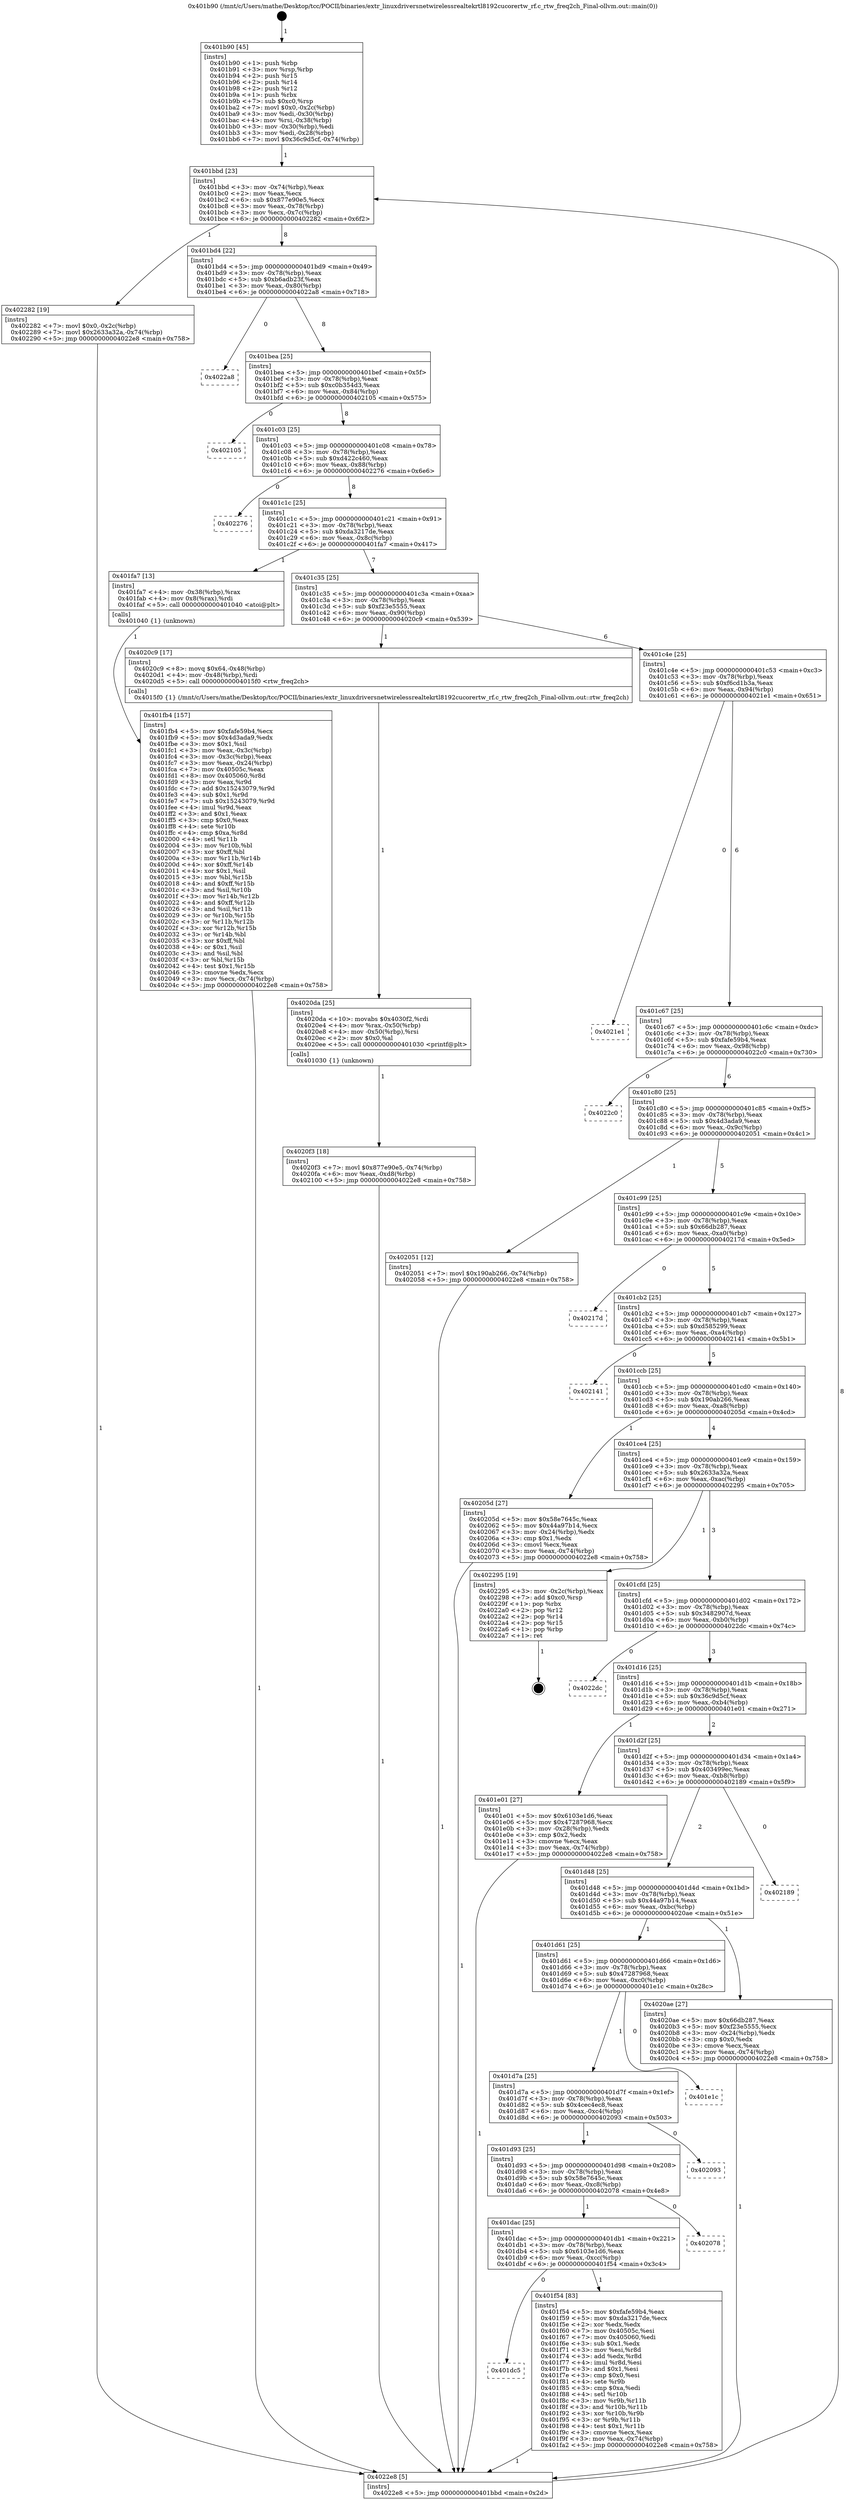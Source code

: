 digraph "0x401b90" {
  label = "0x401b90 (/mnt/c/Users/mathe/Desktop/tcc/POCII/binaries/extr_linuxdriversnetwirelessrealtekrtl8192cucorertw_rf.c_rtw_freq2ch_Final-ollvm.out::main(0))"
  labelloc = "t"
  node[shape=record]

  Entry [label="",width=0.3,height=0.3,shape=circle,fillcolor=black,style=filled]
  "0x401bbd" [label="{
     0x401bbd [23]\l
     | [instrs]\l
     &nbsp;&nbsp;0x401bbd \<+3\>: mov -0x74(%rbp),%eax\l
     &nbsp;&nbsp;0x401bc0 \<+2\>: mov %eax,%ecx\l
     &nbsp;&nbsp;0x401bc2 \<+6\>: sub $0x877e90e5,%ecx\l
     &nbsp;&nbsp;0x401bc8 \<+3\>: mov %eax,-0x78(%rbp)\l
     &nbsp;&nbsp;0x401bcb \<+3\>: mov %ecx,-0x7c(%rbp)\l
     &nbsp;&nbsp;0x401bce \<+6\>: je 0000000000402282 \<main+0x6f2\>\l
  }"]
  "0x402282" [label="{
     0x402282 [19]\l
     | [instrs]\l
     &nbsp;&nbsp;0x402282 \<+7\>: movl $0x0,-0x2c(%rbp)\l
     &nbsp;&nbsp;0x402289 \<+7\>: movl $0x2633a32a,-0x74(%rbp)\l
     &nbsp;&nbsp;0x402290 \<+5\>: jmp 00000000004022e8 \<main+0x758\>\l
  }"]
  "0x401bd4" [label="{
     0x401bd4 [22]\l
     | [instrs]\l
     &nbsp;&nbsp;0x401bd4 \<+5\>: jmp 0000000000401bd9 \<main+0x49\>\l
     &nbsp;&nbsp;0x401bd9 \<+3\>: mov -0x78(%rbp),%eax\l
     &nbsp;&nbsp;0x401bdc \<+5\>: sub $0xb6adb23f,%eax\l
     &nbsp;&nbsp;0x401be1 \<+3\>: mov %eax,-0x80(%rbp)\l
     &nbsp;&nbsp;0x401be4 \<+6\>: je 00000000004022a8 \<main+0x718\>\l
  }"]
  Exit [label="",width=0.3,height=0.3,shape=circle,fillcolor=black,style=filled,peripheries=2]
  "0x4022a8" [label="{
     0x4022a8\l
  }", style=dashed]
  "0x401bea" [label="{
     0x401bea [25]\l
     | [instrs]\l
     &nbsp;&nbsp;0x401bea \<+5\>: jmp 0000000000401bef \<main+0x5f\>\l
     &nbsp;&nbsp;0x401bef \<+3\>: mov -0x78(%rbp),%eax\l
     &nbsp;&nbsp;0x401bf2 \<+5\>: sub $0xc0b354d3,%eax\l
     &nbsp;&nbsp;0x401bf7 \<+6\>: mov %eax,-0x84(%rbp)\l
     &nbsp;&nbsp;0x401bfd \<+6\>: je 0000000000402105 \<main+0x575\>\l
  }"]
  "0x4020f3" [label="{
     0x4020f3 [18]\l
     | [instrs]\l
     &nbsp;&nbsp;0x4020f3 \<+7\>: movl $0x877e90e5,-0x74(%rbp)\l
     &nbsp;&nbsp;0x4020fa \<+6\>: mov %eax,-0xd8(%rbp)\l
     &nbsp;&nbsp;0x402100 \<+5\>: jmp 00000000004022e8 \<main+0x758\>\l
  }"]
  "0x402105" [label="{
     0x402105\l
  }", style=dashed]
  "0x401c03" [label="{
     0x401c03 [25]\l
     | [instrs]\l
     &nbsp;&nbsp;0x401c03 \<+5\>: jmp 0000000000401c08 \<main+0x78\>\l
     &nbsp;&nbsp;0x401c08 \<+3\>: mov -0x78(%rbp),%eax\l
     &nbsp;&nbsp;0x401c0b \<+5\>: sub $0xd422c460,%eax\l
     &nbsp;&nbsp;0x401c10 \<+6\>: mov %eax,-0x88(%rbp)\l
     &nbsp;&nbsp;0x401c16 \<+6\>: je 0000000000402276 \<main+0x6e6\>\l
  }"]
  "0x4020da" [label="{
     0x4020da [25]\l
     | [instrs]\l
     &nbsp;&nbsp;0x4020da \<+10\>: movabs $0x4030f2,%rdi\l
     &nbsp;&nbsp;0x4020e4 \<+4\>: mov %rax,-0x50(%rbp)\l
     &nbsp;&nbsp;0x4020e8 \<+4\>: mov -0x50(%rbp),%rsi\l
     &nbsp;&nbsp;0x4020ec \<+2\>: mov $0x0,%al\l
     &nbsp;&nbsp;0x4020ee \<+5\>: call 0000000000401030 \<printf@plt\>\l
     | [calls]\l
     &nbsp;&nbsp;0x401030 \{1\} (unknown)\l
  }"]
  "0x402276" [label="{
     0x402276\l
  }", style=dashed]
  "0x401c1c" [label="{
     0x401c1c [25]\l
     | [instrs]\l
     &nbsp;&nbsp;0x401c1c \<+5\>: jmp 0000000000401c21 \<main+0x91\>\l
     &nbsp;&nbsp;0x401c21 \<+3\>: mov -0x78(%rbp),%eax\l
     &nbsp;&nbsp;0x401c24 \<+5\>: sub $0xda3217de,%eax\l
     &nbsp;&nbsp;0x401c29 \<+6\>: mov %eax,-0x8c(%rbp)\l
     &nbsp;&nbsp;0x401c2f \<+6\>: je 0000000000401fa7 \<main+0x417\>\l
  }"]
  "0x401fb4" [label="{
     0x401fb4 [157]\l
     | [instrs]\l
     &nbsp;&nbsp;0x401fb4 \<+5\>: mov $0xfafe59b4,%ecx\l
     &nbsp;&nbsp;0x401fb9 \<+5\>: mov $0x4d3ada9,%edx\l
     &nbsp;&nbsp;0x401fbe \<+3\>: mov $0x1,%sil\l
     &nbsp;&nbsp;0x401fc1 \<+3\>: mov %eax,-0x3c(%rbp)\l
     &nbsp;&nbsp;0x401fc4 \<+3\>: mov -0x3c(%rbp),%eax\l
     &nbsp;&nbsp;0x401fc7 \<+3\>: mov %eax,-0x24(%rbp)\l
     &nbsp;&nbsp;0x401fca \<+7\>: mov 0x40505c,%eax\l
     &nbsp;&nbsp;0x401fd1 \<+8\>: mov 0x405060,%r8d\l
     &nbsp;&nbsp;0x401fd9 \<+3\>: mov %eax,%r9d\l
     &nbsp;&nbsp;0x401fdc \<+7\>: add $0x15243079,%r9d\l
     &nbsp;&nbsp;0x401fe3 \<+4\>: sub $0x1,%r9d\l
     &nbsp;&nbsp;0x401fe7 \<+7\>: sub $0x15243079,%r9d\l
     &nbsp;&nbsp;0x401fee \<+4\>: imul %r9d,%eax\l
     &nbsp;&nbsp;0x401ff2 \<+3\>: and $0x1,%eax\l
     &nbsp;&nbsp;0x401ff5 \<+3\>: cmp $0x0,%eax\l
     &nbsp;&nbsp;0x401ff8 \<+4\>: sete %r10b\l
     &nbsp;&nbsp;0x401ffc \<+4\>: cmp $0xa,%r8d\l
     &nbsp;&nbsp;0x402000 \<+4\>: setl %r11b\l
     &nbsp;&nbsp;0x402004 \<+3\>: mov %r10b,%bl\l
     &nbsp;&nbsp;0x402007 \<+3\>: xor $0xff,%bl\l
     &nbsp;&nbsp;0x40200a \<+3\>: mov %r11b,%r14b\l
     &nbsp;&nbsp;0x40200d \<+4\>: xor $0xff,%r14b\l
     &nbsp;&nbsp;0x402011 \<+4\>: xor $0x1,%sil\l
     &nbsp;&nbsp;0x402015 \<+3\>: mov %bl,%r15b\l
     &nbsp;&nbsp;0x402018 \<+4\>: and $0xff,%r15b\l
     &nbsp;&nbsp;0x40201c \<+3\>: and %sil,%r10b\l
     &nbsp;&nbsp;0x40201f \<+3\>: mov %r14b,%r12b\l
     &nbsp;&nbsp;0x402022 \<+4\>: and $0xff,%r12b\l
     &nbsp;&nbsp;0x402026 \<+3\>: and %sil,%r11b\l
     &nbsp;&nbsp;0x402029 \<+3\>: or %r10b,%r15b\l
     &nbsp;&nbsp;0x40202c \<+3\>: or %r11b,%r12b\l
     &nbsp;&nbsp;0x40202f \<+3\>: xor %r12b,%r15b\l
     &nbsp;&nbsp;0x402032 \<+3\>: or %r14b,%bl\l
     &nbsp;&nbsp;0x402035 \<+3\>: xor $0xff,%bl\l
     &nbsp;&nbsp;0x402038 \<+4\>: or $0x1,%sil\l
     &nbsp;&nbsp;0x40203c \<+3\>: and %sil,%bl\l
     &nbsp;&nbsp;0x40203f \<+3\>: or %bl,%r15b\l
     &nbsp;&nbsp;0x402042 \<+4\>: test $0x1,%r15b\l
     &nbsp;&nbsp;0x402046 \<+3\>: cmovne %edx,%ecx\l
     &nbsp;&nbsp;0x402049 \<+3\>: mov %ecx,-0x74(%rbp)\l
     &nbsp;&nbsp;0x40204c \<+5\>: jmp 00000000004022e8 \<main+0x758\>\l
  }"]
  "0x401fa7" [label="{
     0x401fa7 [13]\l
     | [instrs]\l
     &nbsp;&nbsp;0x401fa7 \<+4\>: mov -0x38(%rbp),%rax\l
     &nbsp;&nbsp;0x401fab \<+4\>: mov 0x8(%rax),%rdi\l
     &nbsp;&nbsp;0x401faf \<+5\>: call 0000000000401040 \<atoi@plt\>\l
     | [calls]\l
     &nbsp;&nbsp;0x401040 \{1\} (unknown)\l
  }"]
  "0x401c35" [label="{
     0x401c35 [25]\l
     | [instrs]\l
     &nbsp;&nbsp;0x401c35 \<+5\>: jmp 0000000000401c3a \<main+0xaa\>\l
     &nbsp;&nbsp;0x401c3a \<+3\>: mov -0x78(%rbp),%eax\l
     &nbsp;&nbsp;0x401c3d \<+5\>: sub $0xf23e5555,%eax\l
     &nbsp;&nbsp;0x401c42 \<+6\>: mov %eax,-0x90(%rbp)\l
     &nbsp;&nbsp;0x401c48 \<+6\>: je 00000000004020c9 \<main+0x539\>\l
  }"]
  "0x401dc5" [label="{
     0x401dc5\l
  }", style=dashed]
  "0x4020c9" [label="{
     0x4020c9 [17]\l
     | [instrs]\l
     &nbsp;&nbsp;0x4020c9 \<+8\>: movq $0x64,-0x48(%rbp)\l
     &nbsp;&nbsp;0x4020d1 \<+4\>: mov -0x48(%rbp),%rdi\l
     &nbsp;&nbsp;0x4020d5 \<+5\>: call 00000000004015f0 \<rtw_freq2ch\>\l
     | [calls]\l
     &nbsp;&nbsp;0x4015f0 \{1\} (/mnt/c/Users/mathe/Desktop/tcc/POCII/binaries/extr_linuxdriversnetwirelessrealtekrtl8192cucorertw_rf.c_rtw_freq2ch_Final-ollvm.out::rtw_freq2ch)\l
  }"]
  "0x401c4e" [label="{
     0x401c4e [25]\l
     | [instrs]\l
     &nbsp;&nbsp;0x401c4e \<+5\>: jmp 0000000000401c53 \<main+0xc3\>\l
     &nbsp;&nbsp;0x401c53 \<+3\>: mov -0x78(%rbp),%eax\l
     &nbsp;&nbsp;0x401c56 \<+5\>: sub $0xf6cd1b3a,%eax\l
     &nbsp;&nbsp;0x401c5b \<+6\>: mov %eax,-0x94(%rbp)\l
     &nbsp;&nbsp;0x401c61 \<+6\>: je 00000000004021e1 \<main+0x651\>\l
  }"]
  "0x401f54" [label="{
     0x401f54 [83]\l
     | [instrs]\l
     &nbsp;&nbsp;0x401f54 \<+5\>: mov $0xfafe59b4,%eax\l
     &nbsp;&nbsp;0x401f59 \<+5\>: mov $0xda3217de,%ecx\l
     &nbsp;&nbsp;0x401f5e \<+2\>: xor %edx,%edx\l
     &nbsp;&nbsp;0x401f60 \<+7\>: mov 0x40505c,%esi\l
     &nbsp;&nbsp;0x401f67 \<+7\>: mov 0x405060,%edi\l
     &nbsp;&nbsp;0x401f6e \<+3\>: sub $0x1,%edx\l
     &nbsp;&nbsp;0x401f71 \<+3\>: mov %esi,%r8d\l
     &nbsp;&nbsp;0x401f74 \<+3\>: add %edx,%r8d\l
     &nbsp;&nbsp;0x401f77 \<+4\>: imul %r8d,%esi\l
     &nbsp;&nbsp;0x401f7b \<+3\>: and $0x1,%esi\l
     &nbsp;&nbsp;0x401f7e \<+3\>: cmp $0x0,%esi\l
     &nbsp;&nbsp;0x401f81 \<+4\>: sete %r9b\l
     &nbsp;&nbsp;0x401f85 \<+3\>: cmp $0xa,%edi\l
     &nbsp;&nbsp;0x401f88 \<+4\>: setl %r10b\l
     &nbsp;&nbsp;0x401f8c \<+3\>: mov %r9b,%r11b\l
     &nbsp;&nbsp;0x401f8f \<+3\>: and %r10b,%r11b\l
     &nbsp;&nbsp;0x401f92 \<+3\>: xor %r10b,%r9b\l
     &nbsp;&nbsp;0x401f95 \<+3\>: or %r9b,%r11b\l
     &nbsp;&nbsp;0x401f98 \<+4\>: test $0x1,%r11b\l
     &nbsp;&nbsp;0x401f9c \<+3\>: cmovne %ecx,%eax\l
     &nbsp;&nbsp;0x401f9f \<+3\>: mov %eax,-0x74(%rbp)\l
     &nbsp;&nbsp;0x401fa2 \<+5\>: jmp 00000000004022e8 \<main+0x758\>\l
  }"]
  "0x4021e1" [label="{
     0x4021e1\l
  }", style=dashed]
  "0x401c67" [label="{
     0x401c67 [25]\l
     | [instrs]\l
     &nbsp;&nbsp;0x401c67 \<+5\>: jmp 0000000000401c6c \<main+0xdc\>\l
     &nbsp;&nbsp;0x401c6c \<+3\>: mov -0x78(%rbp),%eax\l
     &nbsp;&nbsp;0x401c6f \<+5\>: sub $0xfafe59b4,%eax\l
     &nbsp;&nbsp;0x401c74 \<+6\>: mov %eax,-0x98(%rbp)\l
     &nbsp;&nbsp;0x401c7a \<+6\>: je 00000000004022c0 \<main+0x730\>\l
  }"]
  "0x401dac" [label="{
     0x401dac [25]\l
     | [instrs]\l
     &nbsp;&nbsp;0x401dac \<+5\>: jmp 0000000000401db1 \<main+0x221\>\l
     &nbsp;&nbsp;0x401db1 \<+3\>: mov -0x78(%rbp),%eax\l
     &nbsp;&nbsp;0x401db4 \<+5\>: sub $0x6103e1d6,%eax\l
     &nbsp;&nbsp;0x401db9 \<+6\>: mov %eax,-0xcc(%rbp)\l
     &nbsp;&nbsp;0x401dbf \<+6\>: je 0000000000401f54 \<main+0x3c4\>\l
  }"]
  "0x4022c0" [label="{
     0x4022c0\l
  }", style=dashed]
  "0x401c80" [label="{
     0x401c80 [25]\l
     | [instrs]\l
     &nbsp;&nbsp;0x401c80 \<+5\>: jmp 0000000000401c85 \<main+0xf5\>\l
     &nbsp;&nbsp;0x401c85 \<+3\>: mov -0x78(%rbp),%eax\l
     &nbsp;&nbsp;0x401c88 \<+5\>: sub $0x4d3ada9,%eax\l
     &nbsp;&nbsp;0x401c8d \<+6\>: mov %eax,-0x9c(%rbp)\l
     &nbsp;&nbsp;0x401c93 \<+6\>: je 0000000000402051 \<main+0x4c1\>\l
  }"]
  "0x402078" [label="{
     0x402078\l
  }", style=dashed]
  "0x402051" [label="{
     0x402051 [12]\l
     | [instrs]\l
     &nbsp;&nbsp;0x402051 \<+7\>: movl $0x190ab266,-0x74(%rbp)\l
     &nbsp;&nbsp;0x402058 \<+5\>: jmp 00000000004022e8 \<main+0x758\>\l
  }"]
  "0x401c99" [label="{
     0x401c99 [25]\l
     | [instrs]\l
     &nbsp;&nbsp;0x401c99 \<+5\>: jmp 0000000000401c9e \<main+0x10e\>\l
     &nbsp;&nbsp;0x401c9e \<+3\>: mov -0x78(%rbp),%eax\l
     &nbsp;&nbsp;0x401ca1 \<+5\>: sub $0x66db287,%eax\l
     &nbsp;&nbsp;0x401ca6 \<+6\>: mov %eax,-0xa0(%rbp)\l
     &nbsp;&nbsp;0x401cac \<+6\>: je 000000000040217d \<main+0x5ed\>\l
  }"]
  "0x401d93" [label="{
     0x401d93 [25]\l
     | [instrs]\l
     &nbsp;&nbsp;0x401d93 \<+5\>: jmp 0000000000401d98 \<main+0x208\>\l
     &nbsp;&nbsp;0x401d98 \<+3\>: mov -0x78(%rbp),%eax\l
     &nbsp;&nbsp;0x401d9b \<+5\>: sub $0x58e7645c,%eax\l
     &nbsp;&nbsp;0x401da0 \<+6\>: mov %eax,-0xc8(%rbp)\l
     &nbsp;&nbsp;0x401da6 \<+6\>: je 0000000000402078 \<main+0x4e8\>\l
  }"]
  "0x40217d" [label="{
     0x40217d\l
  }", style=dashed]
  "0x401cb2" [label="{
     0x401cb2 [25]\l
     | [instrs]\l
     &nbsp;&nbsp;0x401cb2 \<+5\>: jmp 0000000000401cb7 \<main+0x127\>\l
     &nbsp;&nbsp;0x401cb7 \<+3\>: mov -0x78(%rbp),%eax\l
     &nbsp;&nbsp;0x401cba \<+5\>: sub $0xd585299,%eax\l
     &nbsp;&nbsp;0x401cbf \<+6\>: mov %eax,-0xa4(%rbp)\l
     &nbsp;&nbsp;0x401cc5 \<+6\>: je 0000000000402141 \<main+0x5b1\>\l
  }"]
  "0x402093" [label="{
     0x402093\l
  }", style=dashed]
  "0x402141" [label="{
     0x402141\l
  }", style=dashed]
  "0x401ccb" [label="{
     0x401ccb [25]\l
     | [instrs]\l
     &nbsp;&nbsp;0x401ccb \<+5\>: jmp 0000000000401cd0 \<main+0x140\>\l
     &nbsp;&nbsp;0x401cd0 \<+3\>: mov -0x78(%rbp),%eax\l
     &nbsp;&nbsp;0x401cd3 \<+5\>: sub $0x190ab266,%eax\l
     &nbsp;&nbsp;0x401cd8 \<+6\>: mov %eax,-0xa8(%rbp)\l
     &nbsp;&nbsp;0x401cde \<+6\>: je 000000000040205d \<main+0x4cd\>\l
  }"]
  "0x401d7a" [label="{
     0x401d7a [25]\l
     | [instrs]\l
     &nbsp;&nbsp;0x401d7a \<+5\>: jmp 0000000000401d7f \<main+0x1ef\>\l
     &nbsp;&nbsp;0x401d7f \<+3\>: mov -0x78(%rbp),%eax\l
     &nbsp;&nbsp;0x401d82 \<+5\>: sub $0x4cec4ec8,%eax\l
     &nbsp;&nbsp;0x401d87 \<+6\>: mov %eax,-0xc4(%rbp)\l
     &nbsp;&nbsp;0x401d8d \<+6\>: je 0000000000402093 \<main+0x503\>\l
  }"]
  "0x40205d" [label="{
     0x40205d [27]\l
     | [instrs]\l
     &nbsp;&nbsp;0x40205d \<+5\>: mov $0x58e7645c,%eax\l
     &nbsp;&nbsp;0x402062 \<+5\>: mov $0x44a97b14,%ecx\l
     &nbsp;&nbsp;0x402067 \<+3\>: mov -0x24(%rbp),%edx\l
     &nbsp;&nbsp;0x40206a \<+3\>: cmp $0x1,%edx\l
     &nbsp;&nbsp;0x40206d \<+3\>: cmovl %ecx,%eax\l
     &nbsp;&nbsp;0x402070 \<+3\>: mov %eax,-0x74(%rbp)\l
     &nbsp;&nbsp;0x402073 \<+5\>: jmp 00000000004022e8 \<main+0x758\>\l
  }"]
  "0x401ce4" [label="{
     0x401ce4 [25]\l
     | [instrs]\l
     &nbsp;&nbsp;0x401ce4 \<+5\>: jmp 0000000000401ce9 \<main+0x159\>\l
     &nbsp;&nbsp;0x401ce9 \<+3\>: mov -0x78(%rbp),%eax\l
     &nbsp;&nbsp;0x401cec \<+5\>: sub $0x2633a32a,%eax\l
     &nbsp;&nbsp;0x401cf1 \<+6\>: mov %eax,-0xac(%rbp)\l
     &nbsp;&nbsp;0x401cf7 \<+6\>: je 0000000000402295 \<main+0x705\>\l
  }"]
  "0x401e1c" [label="{
     0x401e1c\l
  }", style=dashed]
  "0x402295" [label="{
     0x402295 [19]\l
     | [instrs]\l
     &nbsp;&nbsp;0x402295 \<+3\>: mov -0x2c(%rbp),%eax\l
     &nbsp;&nbsp;0x402298 \<+7\>: add $0xc0,%rsp\l
     &nbsp;&nbsp;0x40229f \<+1\>: pop %rbx\l
     &nbsp;&nbsp;0x4022a0 \<+2\>: pop %r12\l
     &nbsp;&nbsp;0x4022a2 \<+2\>: pop %r14\l
     &nbsp;&nbsp;0x4022a4 \<+2\>: pop %r15\l
     &nbsp;&nbsp;0x4022a6 \<+1\>: pop %rbp\l
     &nbsp;&nbsp;0x4022a7 \<+1\>: ret\l
  }"]
  "0x401cfd" [label="{
     0x401cfd [25]\l
     | [instrs]\l
     &nbsp;&nbsp;0x401cfd \<+5\>: jmp 0000000000401d02 \<main+0x172\>\l
     &nbsp;&nbsp;0x401d02 \<+3\>: mov -0x78(%rbp),%eax\l
     &nbsp;&nbsp;0x401d05 \<+5\>: sub $0x3482907d,%eax\l
     &nbsp;&nbsp;0x401d0a \<+6\>: mov %eax,-0xb0(%rbp)\l
     &nbsp;&nbsp;0x401d10 \<+6\>: je 00000000004022dc \<main+0x74c\>\l
  }"]
  "0x401d61" [label="{
     0x401d61 [25]\l
     | [instrs]\l
     &nbsp;&nbsp;0x401d61 \<+5\>: jmp 0000000000401d66 \<main+0x1d6\>\l
     &nbsp;&nbsp;0x401d66 \<+3\>: mov -0x78(%rbp),%eax\l
     &nbsp;&nbsp;0x401d69 \<+5\>: sub $0x47287968,%eax\l
     &nbsp;&nbsp;0x401d6e \<+6\>: mov %eax,-0xc0(%rbp)\l
     &nbsp;&nbsp;0x401d74 \<+6\>: je 0000000000401e1c \<main+0x28c\>\l
  }"]
  "0x4022dc" [label="{
     0x4022dc\l
  }", style=dashed]
  "0x401d16" [label="{
     0x401d16 [25]\l
     | [instrs]\l
     &nbsp;&nbsp;0x401d16 \<+5\>: jmp 0000000000401d1b \<main+0x18b\>\l
     &nbsp;&nbsp;0x401d1b \<+3\>: mov -0x78(%rbp),%eax\l
     &nbsp;&nbsp;0x401d1e \<+5\>: sub $0x36c9d5cf,%eax\l
     &nbsp;&nbsp;0x401d23 \<+6\>: mov %eax,-0xb4(%rbp)\l
     &nbsp;&nbsp;0x401d29 \<+6\>: je 0000000000401e01 \<main+0x271\>\l
  }"]
  "0x4020ae" [label="{
     0x4020ae [27]\l
     | [instrs]\l
     &nbsp;&nbsp;0x4020ae \<+5\>: mov $0x66db287,%eax\l
     &nbsp;&nbsp;0x4020b3 \<+5\>: mov $0xf23e5555,%ecx\l
     &nbsp;&nbsp;0x4020b8 \<+3\>: mov -0x24(%rbp),%edx\l
     &nbsp;&nbsp;0x4020bb \<+3\>: cmp $0x0,%edx\l
     &nbsp;&nbsp;0x4020be \<+3\>: cmove %ecx,%eax\l
     &nbsp;&nbsp;0x4020c1 \<+3\>: mov %eax,-0x74(%rbp)\l
     &nbsp;&nbsp;0x4020c4 \<+5\>: jmp 00000000004022e8 \<main+0x758\>\l
  }"]
  "0x401e01" [label="{
     0x401e01 [27]\l
     | [instrs]\l
     &nbsp;&nbsp;0x401e01 \<+5\>: mov $0x6103e1d6,%eax\l
     &nbsp;&nbsp;0x401e06 \<+5\>: mov $0x47287968,%ecx\l
     &nbsp;&nbsp;0x401e0b \<+3\>: mov -0x28(%rbp),%edx\l
     &nbsp;&nbsp;0x401e0e \<+3\>: cmp $0x2,%edx\l
     &nbsp;&nbsp;0x401e11 \<+3\>: cmovne %ecx,%eax\l
     &nbsp;&nbsp;0x401e14 \<+3\>: mov %eax,-0x74(%rbp)\l
     &nbsp;&nbsp;0x401e17 \<+5\>: jmp 00000000004022e8 \<main+0x758\>\l
  }"]
  "0x401d2f" [label="{
     0x401d2f [25]\l
     | [instrs]\l
     &nbsp;&nbsp;0x401d2f \<+5\>: jmp 0000000000401d34 \<main+0x1a4\>\l
     &nbsp;&nbsp;0x401d34 \<+3\>: mov -0x78(%rbp),%eax\l
     &nbsp;&nbsp;0x401d37 \<+5\>: sub $0x403499ec,%eax\l
     &nbsp;&nbsp;0x401d3c \<+6\>: mov %eax,-0xb8(%rbp)\l
     &nbsp;&nbsp;0x401d42 \<+6\>: je 0000000000402189 \<main+0x5f9\>\l
  }"]
  "0x4022e8" [label="{
     0x4022e8 [5]\l
     | [instrs]\l
     &nbsp;&nbsp;0x4022e8 \<+5\>: jmp 0000000000401bbd \<main+0x2d\>\l
  }"]
  "0x401b90" [label="{
     0x401b90 [45]\l
     | [instrs]\l
     &nbsp;&nbsp;0x401b90 \<+1\>: push %rbp\l
     &nbsp;&nbsp;0x401b91 \<+3\>: mov %rsp,%rbp\l
     &nbsp;&nbsp;0x401b94 \<+2\>: push %r15\l
     &nbsp;&nbsp;0x401b96 \<+2\>: push %r14\l
     &nbsp;&nbsp;0x401b98 \<+2\>: push %r12\l
     &nbsp;&nbsp;0x401b9a \<+1\>: push %rbx\l
     &nbsp;&nbsp;0x401b9b \<+7\>: sub $0xc0,%rsp\l
     &nbsp;&nbsp;0x401ba2 \<+7\>: movl $0x0,-0x2c(%rbp)\l
     &nbsp;&nbsp;0x401ba9 \<+3\>: mov %edi,-0x30(%rbp)\l
     &nbsp;&nbsp;0x401bac \<+4\>: mov %rsi,-0x38(%rbp)\l
     &nbsp;&nbsp;0x401bb0 \<+3\>: mov -0x30(%rbp),%edi\l
     &nbsp;&nbsp;0x401bb3 \<+3\>: mov %edi,-0x28(%rbp)\l
     &nbsp;&nbsp;0x401bb6 \<+7\>: movl $0x36c9d5cf,-0x74(%rbp)\l
  }"]
  "0x401d48" [label="{
     0x401d48 [25]\l
     | [instrs]\l
     &nbsp;&nbsp;0x401d48 \<+5\>: jmp 0000000000401d4d \<main+0x1bd\>\l
     &nbsp;&nbsp;0x401d4d \<+3\>: mov -0x78(%rbp),%eax\l
     &nbsp;&nbsp;0x401d50 \<+5\>: sub $0x44a97b14,%eax\l
     &nbsp;&nbsp;0x401d55 \<+6\>: mov %eax,-0xbc(%rbp)\l
     &nbsp;&nbsp;0x401d5b \<+6\>: je 00000000004020ae \<main+0x51e\>\l
  }"]
  "0x402189" [label="{
     0x402189\l
  }", style=dashed]
  Entry -> "0x401b90" [label=" 1"]
  "0x401bbd" -> "0x402282" [label=" 1"]
  "0x401bbd" -> "0x401bd4" [label=" 8"]
  "0x402295" -> Exit [label=" 1"]
  "0x401bd4" -> "0x4022a8" [label=" 0"]
  "0x401bd4" -> "0x401bea" [label=" 8"]
  "0x402282" -> "0x4022e8" [label=" 1"]
  "0x401bea" -> "0x402105" [label=" 0"]
  "0x401bea" -> "0x401c03" [label=" 8"]
  "0x4020f3" -> "0x4022e8" [label=" 1"]
  "0x401c03" -> "0x402276" [label=" 0"]
  "0x401c03" -> "0x401c1c" [label=" 8"]
  "0x4020da" -> "0x4020f3" [label=" 1"]
  "0x401c1c" -> "0x401fa7" [label=" 1"]
  "0x401c1c" -> "0x401c35" [label=" 7"]
  "0x4020c9" -> "0x4020da" [label=" 1"]
  "0x401c35" -> "0x4020c9" [label=" 1"]
  "0x401c35" -> "0x401c4e" [label=" 6"]
  "0x4020ae" -> "0x4022e8" [label=" 1"]
  "0x401c4e" -> "0x4021e1" [label=" 0"]
  "0x401c4e" -> "0x401c67" [label=" 6"]
  "0x40205d" -> "0x4022e8" [label=" 1"]
  "0x401c67" -> "0x4022c0" [label=" 0"]
  "0x401c67" -> "0x401c80" [label=" 6"]
  "0x401fb4" -> "0x4022e8" [label=" 1"]
  "0x401c80" -> "0x402051" [label=" 1"]
  "0x401c80" -> "0x401c99" [label=" 5"]
  "0x401fa7" -> "0x401fb4" [label=" 1"]
  "0x401c99" -> "0x40217d" [label=" 0"]
  "0x401c99" -> "0x401cb2" [label=" 5"]
  "0x401dac" -> "0x401dc5" [label=" 0"]
  "0x401cb2" -> "0x402141" [label=" 0"]
  "0x401cb2" -> "0x401ccb" [label=" 5"]
  "0x401dac" -> "0x401f54" [label=" 1"]
  "0x401ccb" -> "0x40205d" [label=" 1"]
  "0x401ccb" -> "0x401ce4" [label=" 4"]
  "0x401d93" -> "0x401dac" [label=" 1"]
  "0x401ce4" -> "0x402295" [label=" 1"]
  "0x401ce4" -> "0x401cfd" [label=" 3"]
  "0x401d93" -> "0x402078" [label=" 0"]
  "0x401cfd" -> "0x4022dc" [label=" 0"]
  "0x401cfd" -> "0x401d16" [label=" 3"]
  "0x401d7a" -> "0x401d93" [label=" 1"]
  "0x401d16" -> "0x401e01" [label=" 1"]
  "0x401d16" -> "0x401d2f" [label=" 2"]
  "0x401e01" -> "0x4022e8" [label=" 1"]
  "0x401b90" -> "0x401bbd" [label=" 1"]
  "0x4022e8" -> "0x401bbd" [label=" 8"]
  "0x401d7a" -> "0x402093" [label=" 0"]
  "0x401d2f" -> "0x402189" [label=" 0"]
  "0x401d2f" -> "0x401d48" [label=" 2"]
  "0x402051" -> "0x4022e8" [label=" 1"]
  "0x401d48" -> "0x4020ae" [label=" 1"]
  "0x401d48" -> "0x401d61" [label=" 1"]
  "0x401f54" -> "0x4022e8" [label=" 1"]
  "0x401d61" -> "0x401e1c" [label=" 0"]
  "0x401d61" -> "0x401d7a" [label=" 1"]
}
